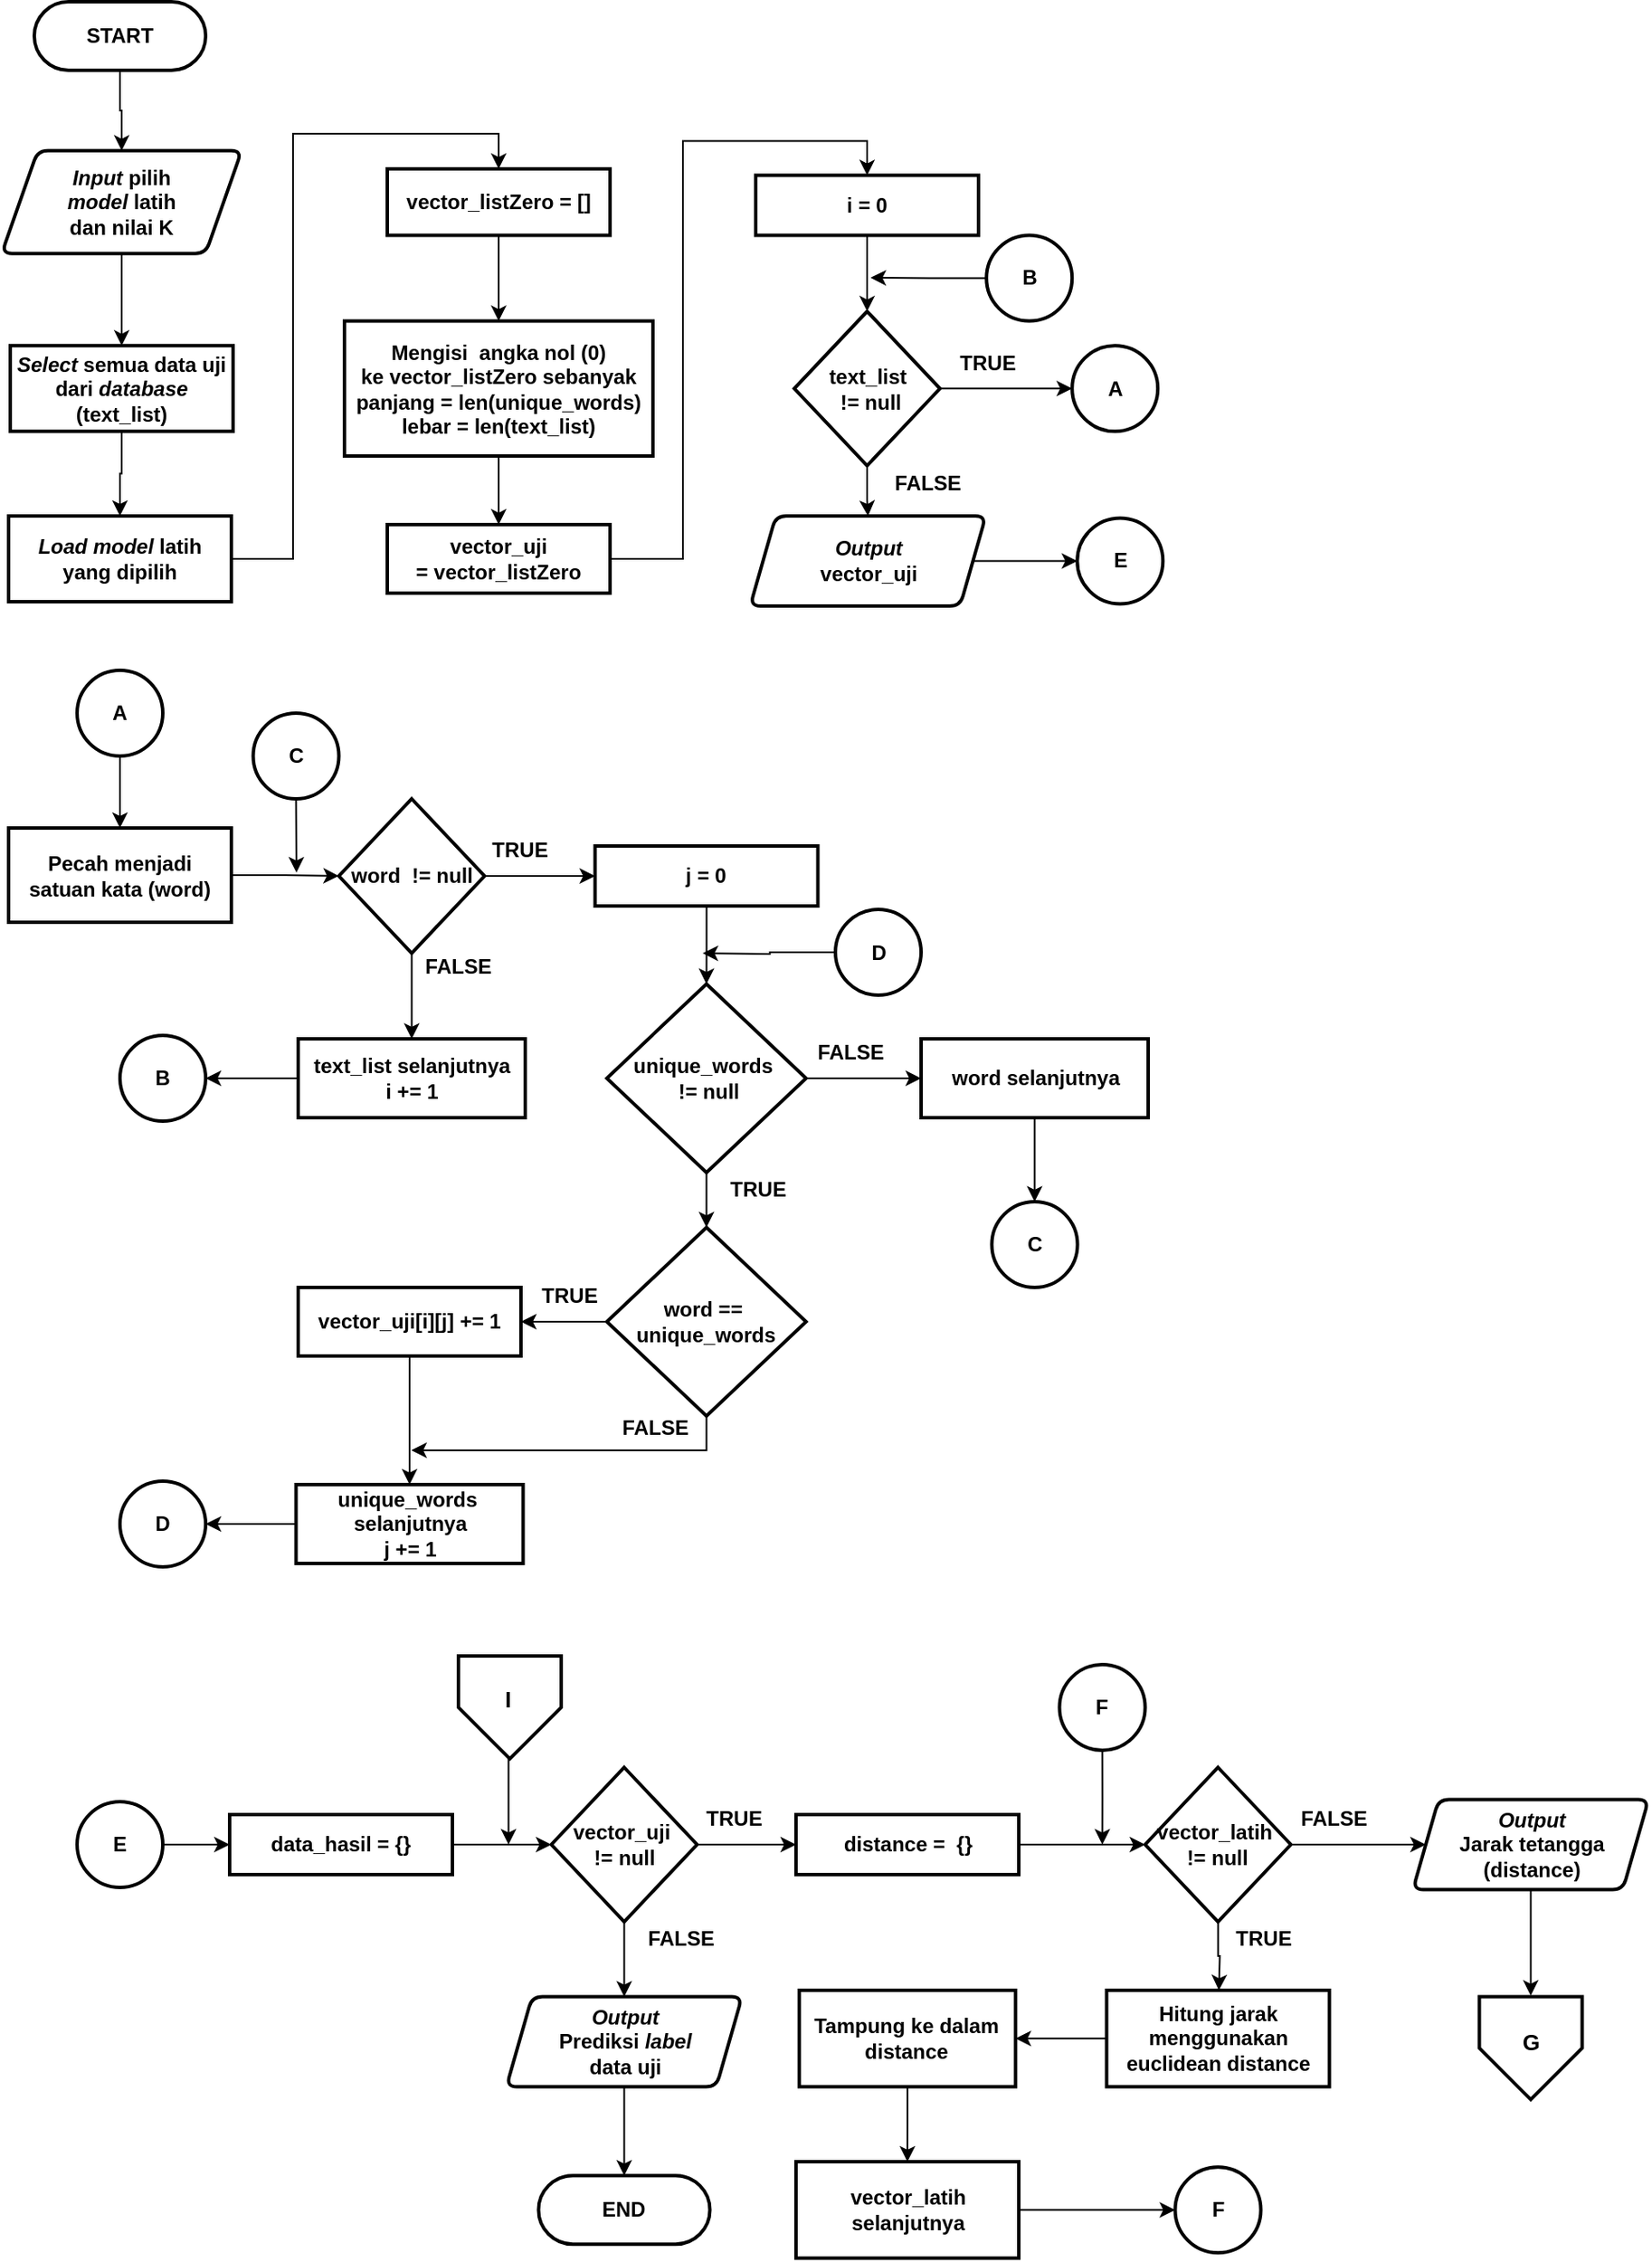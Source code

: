 <mxfile version="14.2.9" type="device"><diagram id="69oSUe1p_X5P3evOlQN-" name="Page-1"><mxGraphModel dx="1019" dy="492" grid="1" gridSize="10" guides="1" tooltips="1" connect="1" arrows="1" fold="1" page="1" pageScale="1" pageWidth="827" pageHeight="1169" math="0" shadow="0"><root><mxCell id="0"/><mxCell id="1" parent="0"/><mxCell id="khf5v-8uD17y8hGM0tup-5" value="" style="verticalLabelPosition=bottom;verticalAlign=top;html=1;shape=offPageConnector;rounded=0;size=0.5;strokeWidth=2;" parent="1" vertex="1"><mxGeometry x="912.25" y="1193.75" width="60" height="60" as="geometry"/></mxCell><mxCell id="WYIh3cjWUv-BT1vWxKij-4" style="edgeStyle=orthogonalEdgeStyle;rounded=0;orthogonalLoop=1;jettySize=auto;html=1;entryX=0.5;entryY=0;entryDx=0;entryDy=0;" parent="1" source="WYIh3cjWUv-BT1vWxKij-2" target="WYIh3cjWUv-BT1vWxKij-3" edge="1"><mxGeometry relative="1" as="geometry"/></mxCell><mxCell id="WYIh3cjWUv-BT1vWxKij-2" value="&lt;b&gt;START&lt;/b&gt;" style="rounded=1;whiteSpace=wrap;html=1;absoluteArcSize=1;arcSize=55;strokeWidth=2;" parent="1" vertex="1"><mxGeometry x="69" y="30" width="100" height="40" as="geometry"/></mxCell><mxCell id="WYIh3cjWUv-BT1vWxKij-6" style="edgeStyle=orthogonalEdgeStyle;rounded=0;orthogonalLoop=1;jettySize=auto;html=1;entryX=0.5;entryY=0;entryDx=0;entryDy=0;" parent="1" source="WYIh3cjWUv-BT1vWxKij-3" target="WYIh3cjWUv-BT1vWxKij-5" edge="1"><mxGeometry relative="1" as="geometry"/></mxCell><mxCell id="WYIh3cjWUv-BT1vWxKij-3" value="&lt;b&gt;&lt;i&gt;Input &lt;/i&gt;pilih &lt;br&gt;&lt;i&gt;model&lt;/i&gt;&amp;nbsp;latih &lt;br&gt;dan nilai K&lt;/b&gt;" style="shape=parallelogram;html=1;strokeWidth=2;perimeter=parallelogramPerimeter;whiteSpace=wrap;rounded=1;arcSize=12;size=0.15;" parent="1" vertex="1"><mxGeometry x="50" y="116.88" width="140" height="60" as="geometry"/></mxCell><mxCell id="WYIh3cjWUv-BT1vWxKij-8" style="edgeStyle=orthogonalEdgeStyle;rounded=0;orthogonalLoop=1;jettySize=auto;html=1;entryX=0.5;entryY=0;entryDx=0;entryDy=0;" parent="1" source="WYIh3cjWUv-BT1vWxKij-5" target="WYIh3cjWUv-BT1vWxKij-7" edge="1"><mxGeometry relative="1" as="geometry"/></mxCell><mxCell id="WYIh3cjWUv-BT1vWxKij-5" value="&lt;i&gt;Select &lt;/i&gt;semua data uji dari &lt;i&gt;database&lt;/i&gt;&lt;br&gt;(text_list)" style="rounded=1;whiteSpace=wrap;html=1;absoluteArcSize=1;arcSize=0;strokeWidth=2;fontStyle=1" parent="1" vertex="1"><mxGeometry x="55" y="230.63" width="130" height="50" as="geometry"/></mxCell><mxCell id="WYIh3cjWUv-BT1vWxKij-120" style="edgeStyle=orthogonalEdgeStyle;rounded=0;orthogonalLoop=1;jettySize=auto;html=1;entryX=0.5;entryY=0;entryDx=0;entryDy=0;" parent="1" source="WYIh3cjWUv-BT1vWxKij-7" target="WYIh3cjWUv-BT1vWxKij-115" edge="1"><mxGeometry relative="1" as="geometry"><Array as="points"><mxPoint x="220" y="355"/><mxPoint x="220" y="107"/><mxPoint x="340" y="107"/></Array></mxGeometry></mxCell><mxCell id="WYIh3cjWUv-BT1vWxKij-7" value="&lt;i&gt;Load&lt;/i&gt;&amp;nbsp;&lt;i&gt;model&lt;/i&gt;&amp;nbsp;latih&lt;br&gt;yang dipilih" style="rounded=1;whiteSpace=wrap;html=1;absoluteArcSize=1;arcSize=0;strokeWidth=2;fontStyle=1" parent="1" vertex="1"><mxGeometry x="54" y="330" width="130" height="50" as="geometry"/></mxCell><mxCell id="WYIh3cjWUv-BT1vWxKij-40" style="edgeStyle=orthogonalEdgeStyle;rounded=0;orthogonalLoop=1;jettySize=auto;html=1;entryX=0;entryY=0.5;entryDx=0;entryDy=0;entryPerimeter=0;" parent="1" source="WYIh3cjWUv-BT1vWxKij-41" target="WYIh3cjWUv-BT1vWxKij-67" edge="1"><mxGeometry relative="1" as="geometry"/></mxCell><mxCell id="WYIh3cjWUv-BT1vWxKij-41" value="&lt;b&gt;Pecah menjadi &lt;br&gt;satuan kata (word)&lt;/b&gt;" style="rounded=1;whiteSpace=wrap;html=1;absoluteArcSize=1;arcSize=0;strokeWidth=2;" parent="1" vertex="1"><mxGeometry x="54" y="512" width="130" height="55" as="geometry"/></mxCell><mxCell id="WYIh3cjWUv-BT1vWxKij-128" style="edgeStyle=orthogonalEdgeStyle;rounded=0;orthogonalLoop=1;jettySize=auto;html=1;entryX=0.5;entryY=0;entryDx=0;entryDy=0;" parent="1" source="WYIh3cjWUv-BT1vWxKij-43" target="WYIh3cjWUv-BT1vWxKij-77" edge="1"><mxGeometry relative="1" as="geometry"/></mxCell><mxCell id="WYIh3cjWUv-BT1vWxKij-43" value="&lt;span style=&quot;font-weight: 700&quot;&gt;vector_uji&lt;br&gt;&lt;/span&gt;&lt;span style=&quot;font-size: 12px&quot;&gt;&lt;b&gt;=&amp;nbsp;&lt;/b&gt;&lt;/span&gt;&lt;b&gt;vector_listZero&lt;/b&gt;" style="rounded=1;whiteSpace=wrap;html=1;absoluteArcSize=1;arcSize=0;strokeWidth=2;" parent="1" vertex="1"><mxGeometry x="275" y="335.01" width="130" height="39.99" as="geometry"/></mxCell><mxCell id="WYIh3cjWUv-BT1vWxKij-44" style="edgeStyle=orthogonalEdgeStyle;rounded=0;orthogonalLoop=1;jettySize=auto;html=1;entryX=0.5;entryY=0;entryDx=0;entryDy=0;" parent="1" source="WYIh3cjWUv-BT1vWxKij-46" target="WYIh3cjWUv-BT1vWxKij-84" edge="1"><mxGeometry relative="1" as="geometry"/></mxCell><mxCell id="WYIh3cjWUv-BT1vWxKij-45" style="edgeStyle=orthogonalEdgeStyle;rounded=0;orthogonalLoop=1;jettySize=auto;html=1;entryX=0;entryY=0.5;entryDx=0;entryDy=0;entryPerimeter=0;" parent="1" source="WYIh3cjWUv-BT1vWxKij-46" target="WYIh3cjWUv-BT1vWxKij-96" edge="1"><mxGeometry relative="1" as="geometry"/></mxCell><mxCell id="WYIh3cjWUv-BT1vWxKij-46" value="text_list &lt;br&gt;&lt;b&gt;&amp;nbsp;!= null&lt;/b&gt;" style="strokeWidth=2;html=1;shape=mxgraph.flowchart.decision;whiteSpace=wrap;fontStyle=1" parent="1" vertex="1"><mxGeometry x="512.5" y="210.63" width="85" height="90" as="geometry"/></mxCell><mxCell id="WYIh3cjWUv-BT1vWxKij-65" style="edgeStyle=orthogonalEdgeStyle;rounded=0;orthogonalLoop=1;jettySize=auto;html=1;entryX=0.5;entryY=0;entryDx=0;entryDy=0;" parent="1" source="WYIh3cjWUv-BT1vWxKij-67" target="WYIh3cjWUv-BT1vWxKij-91" edge="1"><mxGeometry relative="1" as="geometry"/></mxCell><mxCell id="WYIh3cjWUv-BT1vWxKij-66" style="edgeStyle=orthogonalEdgeStyle;rounded=0;orthogonalLoop=1;jettySize=auto;html=1;entryX=0;entryY=0.5;entryDx=0;entryDy=0;" parent="1" source="WYIh3cjWUv-BT1vWxKij-67" target="WYIh3cjWUv-BT1vWxKij-79" edge="1"><mxGeometry relative="1" as="geometry"/></mxCell><mxCell id="WYIh3cjWUv-BT1vWxKij-67" value="word&amp;nbsp;&lt;b&gt;&amp;nbsp;!= null&lt;/b&gt;" style="strokeWidth=2;html=1;shape=mxgraph.flowchart.decision;whiteSpace=wrap;fontStyle=1" parent="1" vertex="1"><mxGeometry x="246.75" y="495" width="85" height="90" as="geometry"/></mxCell><mxCell id="WYIh3cjWUv-BT1vWxKij-68" style="edgeStyle=orthogonalEdgeStyle;rounded=0;orthogonalLoop=1;jettySize=auto;html=1;entryX=0.5;entryY=0;entryDx=0;entryDy=0;entryPerimeter=0;" parent="1" source="WYIh3cjWUv-BT1vWxKij-70" target="WYIh3cjWUv-BT1vWxKij-73" edge="1"><mxGeometry relative="1" as="geometry"/></mxCell><mxCell id="WYIh3cjWUv-BT1vWxKij-69" style="edgeStyle=orthogonalEdgeStyle;rounded=0;orthogonalLoop=1;jettySize=auto;html=1;entryX=0;entryY=0.5;entryDx=0;entryDy=0;" parent="1" source="WYIh3cjWUv-BT1vWxKij-70" target="WYIh3cjWUv-BT1vWxKij-102" edge="1"><mxGeometry relative="1" as="geometry"/></mxCell><mxCell id="WYIh3cjWUv-BT1vWxKij-70" value="&lt;b&gt;unique_words&amp;nbsp;&lt;br&gt;&lt;/b&gt;&lt;b&gt;&amp;nbsp;!= null&lt;/b&gt;" style="strokeWidth=2;html=1;shape=mxgraph.flowchart.decision;whiteSpace=wrap;fontStyle=1" parent="1" vertex="1"><mxGeometry x="403.12" y="602.99" width="116.25" height="110.01" as="geometry"/></mxCell><mxCell id="WYIh3cjWUv-BT1vWxKij-71" style="edgeStyle=orthogonalEdgeStyle;rounded=0;orthogonalLoop=1;jettySize=auto;html=1;entryX=1;entryY=0.5;entryDx=0;entryDy=0;" parent="1" source="WYIh3cjWUv-BT1vWxKij-73" target="WYIh3cjWUv-BT1vWxKij-75" edge="1"><mxGeometry relative="1" as="geometry"><mxPoint x="356.5" y="800" as="targetPoint"/></mxGeometry></mxCell><mxCell id="WYIh3cjWUv-BT1vWxKij-72" style="edgeStyle=orthogonalEdgeStyle;rounded=0;orthogonalLoop=1;jettySize=auto;html=1;" parent="1" source="WYIh3cjWUv-BT1vWxKij-73" edge="1"><mxGeometry relative="1" as="geometry"><mxPoint x="289" y="875" as="targetPoint"/><Array as="points"><mxPoint x="461" y="875"/><mxPoint x="289" y="875"/></Array></mxGeometry></mxCell><mxCell id="WYIh3cjWUv-BT1vWxKij-73" value="word ==&amp;nbsp;&lt;br&gt;&lt;b&gt;unique_words&lt;/b&gt;" style="strokeWidth=2;html=1;shape=mxgraph.flowchart.decision;whiteSpace=wrap;fontStyle=1" parent="1" vertex="1"><mxGeometry x="403.13" y="745" width="116.25" height="110" as="geometry"/></mxCell><mxCell id="WYIh3cjWUv-BT1vWxKij-74" style="edgeStyle=orthogonalEdgeStyle;rounded=0;orthogonalLoop=1;jettySize=auto;html=1;entryX=0.5;entryY=0;entryDx=0;entryDy=0;" parent="1" source="WYIh3cjWUv-BT1vWxKij-75" target="WYIh3cjWUv-BT1vWxKij-108" edge="1"><mxGeometry relative="1" as="geometry"/></mxCell><mxCell id="WYIh3cjWUv-BT1vWxKij-75" value="&lt;span style=&quot;font-weight: 700&quot;&gt;vector_uji&lt;/span&gt;&lt;span style=&quot;font-size: 12px&quot;&gt;&lt;b&gt;[i][j] += 1&lt;/b&gt;&lt;/span&gt;" style="rounded=1;whiteSpace=wrap;html=1;absoluteArcSize=1;arcSize=0;strokeWidth=2;" parent="1" vertex="1"><mxGeometry x="223" y="780" width="130" height="39.99" as="geometry"/></mxCell><mxCell id="WYIh3cjWUv-BT1vWxKij-126" style="edgeStyle=orthogonalEdgeStyle;rounded=0;orthogonalLoop=1;jettySize=auto;html=1;entryX=0.5;entryY=0;entryDx=0;entryDy=0;entryPerimeter=0;" parent="1" source="WYIh3cjWUv-BT1vWxKij-77" target="WYIh3cjWUv-BT1vWxKij-46" edge="1"><mxGeometry relative="1" as="geometry"/></mxCell><mxCell id="WYIh3cjWUv-BT1vWxKij-77" value="&lt;span&gt;i = 0&lt;/span&gt;" style="rounded=1;whiteSpace=wrap;html=1;absoluteArcSize=1;arcSize=0;strokeWidth=2;fontStyle=1" parent="1" vertex="1"><mxGeometry x="490" y="131.26" width="130" height="35" as="geometry"/></mxCell><mxCell id="WYIh3cjWUv-BT1vWxKij-78" style="edgeStyle=orthogonalEdgeStyle;rounded=0;orthogonalLoop=1;jettySize=auto;html=1;entryX=0.5;entryY=0;entryDx=0;entryDy=0;entryPerimeter=0;" parent="1" source="WYIh3cjWUv-BT1vWxKij-79" target="WYIh3cjWUv-BT1vWxKij-70" edge="1"><mxGeometry relative="1" as="geometry"/></mxCell><mxCell id="WYIh3cjWUv-BT1vWxKij-79" value="&lt;b&gt;j = 0&lt;/b&gt;" style="rounded=1;whiteSpace=wrap;html=1;absoluteArcSize=1;arcSize=0;strokeWidth=2;" parent="1" vertex="1"><mxGeometry x="396.25" y="522.5" width="130" height="35" as="geometry"/></mxCell><mxCell id="WYIh3cjWUv-BT1vWxKij-80" value="TRUE" style="text;html=1;align=center;verticalAlign=middle;resizable=0;points=[];autosize=1;fontStyle=1" parent="1" vertex="1"><mxGeometry x="600" y="230.63" width="50" height="20" as="geometry"/></mxCell><mxCell id="WYIh3cjWUv-BT1vWxKij-81" value="TRUE" style="text;html=1;align=center;verticalAlign=middle;resizable=0;points=[];autosize=1;fontStyle=1" parent="1" vertex="1"><mxGeometry x="466" y="713" width="50" height="20" as="geometry"/></mxCell><mxCell id="WYIh3cjWUv-BT1vWxKij-82" value="TRUE" style="text;html=1;align=center;verticalAlign=middle;resizable=0;points=[];autosize=1;fontStyle=1" parent="1" vertex="1"><mxGeometry x="356.25" y="775" width="50" height="20" as="geometry"/></mxCell><mxCell id="WYIh3cjWUv-BT1vWxKij-127" style="edgeStyle=orthogonalEdgeStyle;rounded=0;orthogonalLoop=1;jettySize=auto;html=1;entryX=0;entryY=0.5;entryDx=0;entryDy=0;entryPerimeter=0;" parent="1" source="WYIh3cjWUv-BT1vWxKij-84" target="WYIh3cjWUv-BT1vWxKij-132" edge="1"><mxGeometry relative="1" as="geometry"><mxPoint x="678.63" y="356.25" as="targetPoint"/></mxGeometry></mxCell><mxCell id="WYIh3cjWUv-BT1vWxKij-84" value="&lt;i&gt;Output&lt;/i&gt;&lt;br&gt;vector_uji" style="shape=parallelogram;html=1;strokeWidth=2;perimeter=parallelogramPerimeter;whiteSpace=wrap;rounded=1;arcSize=12;size=0.109;fontStyle=1" parent="1" vertex="1"><mxGeometry x="486.75" y="330" width="137.5" height="52.5" as="geometry"/></mxCell><mxCell id="WYIh3cjWUv-BT1vWxKij-90" style="edgeStyle=orthogonalEdgeStyle;rounded=0;orthogonalLoop=1;jettySize=auto;html=1;entryX=1;entryY=0.5;entryDx=0;entryDy=0;entryPerimeter=0;" parent="1" source="WYIh3cjWUv-BT1vWxKij-91" target="WYIh3cjWUv-BT1vWxKij-92" edge="1"><mxGeometry relative="1" as="geometry"/></mxCell><mxCell id="WYIh3cjWUv-BT1vWxKij-91" value="&lt;b&gt;text_list&amp;nbsp;&lt;/b&gt;&lt;b&gt;selanjutnya&lt;br&gt;i += 1&lt;br&gt;&lt;/b&gt;" style="rounded=1;whiteSpace=wrap;html=1;absoluteArcSize=1;arcSize=0;strokeWidth=2;" parent="1" vertex="1"><mxGeometry x="223" y="635" width="132.5" height="46" as="geometry"/></mxCell><mxCell id="WYIh3cjWUv-BT1vWxKij-92" value="B" style="strokeWidth=2;html=1;shape=mxgraph.flowchart.start_2;whiteSpace=wrap;fontStyle=1" parent="1" vertex="1"><mxGeometry x="119" y="633" width="50" height="50" as="geometry"/></mxCell><mxCell id="WYIh3cjWUv-BT1vWxKij-130" style="edgeStyle=orthogonalEdgeStyle;rounded=0;orthogonalLoop=1;jettySize=auto;html=1;" parent="1" source="WYIh3cjWUv-BT1vWxKij-94" edge="1"><mxGeometry relative="1" as="geometry"><mxPoint x="557" y="191" as="targetPoint"/></mxGeometry></mxCell><mxCell id="WYIh3cjWUv-BT1vWxKij-94" value="B" style="strokeWidth=2;html=1;shape=mxgraph.flowchart.start_2;whiteSpace=wrap;fontStyle=1" parent="1" vertex="1"><mxGeometry x="624.62" y="166.26" width="50" height="50" as="geometry"/></mxCell><mxCell id="WYIh3cjWUv-BT1vWxKij-95" value="FALSE" style="text;html=1;align=center;verticalAlign=middle;resizable=0;points=[];autosize=1;fontStyle=1" parent="1" vertex="1"><mxGeometry x="564.5" y="300.63" width="50" height="20" as="geometry"/></mxCell><mxCell id="WYIh3cjWUv-BT1vWxKij-96" value="A" style="strokeWidth=2;html=1;shape=mxgraph.flowchart.start_2;whiteSpace=wrap;fontStyle=1" parent="1" vertex="1"><mxGeometry x="674.62" y="230.63" width="50" height="50" as="geometry"/></mxCell><mxCell id="WYIh3cjWUv-BT1vWxKij-135" style="edgeStyle=orthogonalEdgeStyle;rounded=0;orthogonalLoop=1;jettySize=auto;html=1;entryX=0.5;entryY=0;entryDx=0;entryDy=0;" parent="1" source="WYIh3cjWUv-BT1vWxKij-98" target="WYIh3cjWUv-BT1vWxKij-41" edge="1"><mxGeometry relative="1" as="geometry"/></mxCell><mxCell id="WYIh3cjWUv-BT1vWxKij-98" value="A" style="strokeWidth=2;html=1;shape=mxgraph.flowchart.start_2;whiteSpace=wrap;fontStyle=1" parent="1" vertex="1"><mxGeometry x="94" y="420" width="50" height="50" as="geometry"/></mxCell><mxCell id="WYIh3cjWUv-BT1vWxKij-99" value="TRUE" style="text;html=1;align=center;verticalAlign=middle;resizable=0;points=[];autosize=1;fontStyle=1" parent="1" vertex="1"><mxGeometry x="326.5" y="515" width="50" height="20" as="geometry"/></mxCell><mxCell id="WYIh3cjWUv-BT1vWxKij-100" value="FALSE" style="text;html=1;align=center;verticalAlign=middle;resizable=0;points=[];autosize=1;fontStyle=1" parent="1" vertex="1"><mxGeometry x="290.5" y="582.99" width="50" height="20" as="geometry"/></mxCell><mxCell id="WYIh3cjWUv-BT1vWxKij-101" style="edgeStyle=orthogonalEdgeStyle;rounded=0;orthogonalLoop=1;jettySize=auto;html=1;entryX=0.5;entryY=0;entryDx=0;entryDy=0;entryPerimeter=0;" parent="1" source="WYIh3cjWUv-BT1vWxKij-102" target="WYIh3cjWUv-BT1vWxKij-104" edge="1"><mxGeometry relative="1" as="geometry"/></mxCell><mxCell id="WYIh3cjWUv-BT1vWxKij-102" value="&lt;b&gt;word&amp;nbsp;&lt;/b&gt;&lt;b&gt;selanjutnya&lt;br&gt;&lt;/b&gt;" style="rounded=1;whiteSpace=wrap;html=1;absoluteArcSize=1;arcSize=0;strokeWidth=2;" parent="1" vertex="1"><mxGeometry x="586.5" y="635" width="132.5" height="46" as="geometry"/></mxCell><mxCell id="WYIh3cjWUv-BT1vWxKij-103" value="FALSE" style="text;html=1;align=center;verticalAlign=middle;resizable=0;points=[];autosize=1;fontStyle=1" parent="1" vertex="1"><mxGeometry x="520.38" y="633" width="50" height="20" as="geometry"/></mxCell><mxCell id="WYIh3cjWUv-BT1vWxKij-104" value="C" style="strokeWidth=2;html=1;shape=mxgraph.flowchart.start_2;whiteSpace=wrap;fontStyle=1" parent="1" vertex="1"><mxGeometry x="627.75" y="730" width="50" height="50" as="geometry"/></mxCell><mxCell id="WYIh3cjWUv-BT1vWxKij-105" style="edgeStyle=orthogonalEdgeStyle;rounded=0;orthogonalLoop=1;jettySize=auto;html=1;exitX=0.5;exitY=1;exitDx=0;exitDy=0;exitPerimeter=0;" parent="1" edge="1"><mxGeometry relative="1" as="geometry"><mxPoint x="222" y="538" as="targetPoint"/><mxPoint x="221.75" y="495" as="sourcePoint"/><Array as="points"><mxPoint x="222" y="505"/><mxPoint x="222" y="505"/></Array></mxGeometry></mxCell><mxCell id="WYIh3cjWUv-BT1vWxKij-106" value="C" style="strokeWidth=2;html=1;shape=mxgraph.flowchart.start_2;whiteSpace=wrap;fontStyle=1" parent="1" vertex="1"><mxGeometry x="196.75" y="445" width="50" height="50" as="geometry"/></mxCell><mxCell id="WYIh3cjWUv-BT1vWxKij-107" style="edgeStyle=orthogonalEdgeStyle;rounded=0;orthogonalLoop=1;jettySize=auto;html=1;entryX=1;entryY=0.5;entryDx=0;entryDy=0;entryPerimeter=0;" parent="1" source="WYIh3cjWUv-BT1vWxKij-108" target="WYIh3cjWUv-BT1vWxKij-109" edge="1"><mxGeometry relative="1" as="geometry"/></mxCell><mxCell id="WYIh3cjWUv-BT1vWxKij-108" value="&lt;b&gt;unique_words&amp;nbsp;&lt;br&gt;&lt;/b&gt;&lt;b&gt;selanjutnya&lt;br&gt;j += 1&lt;br&gt;&lt;/b&gt;" style="rounded=1;whiteSpace=wrap;html=1;absoluteArcSize=1;arcSize=0;strokeWidth=2;" parent="1" vertex="1"><mxGeometry x="221.75" y="895" width="132.5" height="46" as="geometry"/></mxCell><mxCell id="WYIh3cjWUv-BT1vWxKij-109" value="D" style="strokeWidth=2;html=1;shape=mxgraph.flowchart.start_2;whiteSpace=wrap;fontStyle=1" parent="1" vertex="1"><mxGeometry x="119" y="893" width="50" height="50" as="geometry"/></mxCell><mxCell id="WYIh3cjWUv-BT1vWxKij-110" style="edgeStyle=orthogonalEdgeStyle;rounded=0;orthogonalLoop=1;jettySize=auto;html=1;" parent="1" source="WYIh3cjWUv-BT1vWxKij-111" edge="1"><mxGeometry relative="1" as="geometry"><mxPoint x="459.0" y="585" as="targetPoint"/></mxGeometry></mxCell><mxCell id="WYIh3cjWUv-BT1vWxKij-111" value="D" style="strokeWidth=2;html=1;shape=mxgraph.flowchart.start_2;whiteSpace=wrap;fontStyle=1" parent="1" vertex="1"><mxGeometry x="536.5" y="559.5" width="50" height="50" as="geometry"/></mxCell><mxCell id="WYIh3cjWUv-BT1vWxKij-112" value="FALSE" style="text;html=1;align=center;verticalAlign=middle;resizable=0;points=[];autosize=1;fontStyle=1" parent="1" vertex="1"><mxGeometry x="406.25" y="852" width="50" height="20" as="geometry"/></mxCell><mxCell id="WYIh3cjWUv-BT1vWxKij-118" style="edgeStyle=orthogonalEdgeStyle;rounded=0;orthogonalLoop=1;jettySize=auto;html=1;entryX=0.5;entryY=0;entryDx=0;entryDy=0;" parent="1" source="WYIh3cjWUv-BT1vWxKij-113" target="WYIh3cjWUv-BT1vWxKij-43" edge="1"><mxGeometry relative="1" as="geometry"/></mxCell><mxCell id="WYIh3cjWUv-BT1vWxKij-113" value="&lt;span&gt;Mengisi&amp;nbsp; angka nol (0) ke&amp;nbsp;&lt;/span&gt;vector_listZero&lt;span&gt;&amp;nbsp;sebanyak&lt;br&gt;panjang = len(&lt;/span&gt;&lt;span&gt;unique_words)&lt;br&gt;&lt;/span&gt;lebar = len(text_list)" style="rounded=1;whiteSpace=wrap;html=1;absoluteArcSize=1;arcSize=0;strokeWidth=2;fontStyle=1" parent="1" vertex="1"><mxGeometry x="250" y="216.26" width="180" height="78.75" as="geometry"/></mxCell><mxCell id="WYIh3cjWUv-BT1vWxKij-114" style="edgeStyle=orthogonalEdgeStyle;rounded=0;orthogonalLoop=1;jettySize=auto;html=1;entryX=0.5;entryY=0;entryDx=0;entryDy=0;" parent="1" source="WYIh3cjWUv-BT1vWxKij-115" target="WYIh3cjWUv-BT1vWxKij-113" edge="1"><mxGeometry relative="1" as="geometry"/></mxCell><mxCell id="WYIh3cjWUv-BT1vWxKij-115" value="&lt;span style=&quot;font-weight: 700&quot;&gt;vector_listZero = []&lt;/span&gt;" style="rounded=1;whiteSpace=wrap;html=1;absoluteArcSize=1;arcSize=0;strokeWidth=2;" parent="1" vertex="1"><mxGeometry x="275" y="127.51" width="130" height="38.75" as="geometry"/></mxCell><mxCell id="WYIh3cjWUv-BT1vWxKij-132" value="E" style="strokeWidth=2;html=1;shape=mxgraph.flowchart.start_2;whiteSpace=wrap;fontStyle=1" parent="1" vertex="1"><mxGeometry x="677.62" y="331.25" width="50" height="50" as="geometry"/></mxCell><mxCell id="XGfh5eem-Rkpd1pJTMGg-135" style="edgeStyle=orthogonalEdgeStyle;rounded=0;orthogonalLoop=1;jettySize=auto;html=1;entryX=0;entryY=0.5;entryDx=0;entryDy=0;" parent="1" source="gtO0PCOUmkEMkwDE7iq8-1" target="XGfh5eem-Rkpd1pJTMGg-134" edge="1"><mxGeometry relative="1" as="geometry"/></mxCell><mxCell id="gtO0PCOUmkEMkwDE7iq8-1" value="E" style="strokeWidth=2;html=1;shape=mxgraph.flowchart.start_2;whiteSpace=wrap;fontStyle=1" parent="1" vertex="1"><mxGeometry x="94" y="1080" width="50" height="50" as="geometry"/></mxCell><mxCell id="XGfh5eem-Rkpd1pJTMGg-30" style="edgeStyle=orthogonalEdgeStyle;rounded=0;orthogonalLoop=1;jettySize=auto;html=1;entryX=0;entryY=0.5;entryDx=0;entryDy=0;" parent="1" source="XGfh5eem-Rkpd1pJTMGg-3" target="XGfh5eem-Rkpd1pJTMGg-16" edge="1"><mxGeometry relative="1" as="geometry"/></mxCell><mxCell id="XGfh5eem-Rkpd1pJTMGg-3" value="&lt;span&gt;vector_uji&amp;nbsp;&lt;br&gt;&lt;/span&gt;&lt;b&gt;!= null&lt;/b&gt;" style="strokeWidth=2;html=1;shape=mxgraph.flowchart.decision;whiteSpace=wrap;fontStyle=1" parent="1" vertex="1"><mxGeometry x="370.75" y="1060" width="85" height="90" as="geometry"/></mxCell><mxCell id="XGfh5eem-Rkpd1pJTMGg-33" style="edgeStyle=orthogonalEdgeStyle;rounded=0;orthogonalLoop=1;jettySize=auto;html=1;" parent="1" source="XGfh5eem-Rkpd1pJTMGg-13" edge="1"><mxGeometry relative="1" as="geometry"><mxPoint x="760.25" y="1190" as="targetPoint"/></mxGeometry></mxCell><mxCell id="XGfh5eem-Rkpd1pJTMGg-76" style="edgeStyle=orthogonalEdgeStyle;rounded=0;orthogonalLoop=1;jettySize=auto;html=1;entryX=0;entryY=0.5;entryDx=0;entryDy=0;" parent="1" source="XGfh5eem-Rkpd1pJTMGg-13" target="XGfh5eem-Rkpd1pJTMGg-58" edge="1"><mxGeometry relative="1" as="geometry"/></mxCell><mxCell id="XGfh5eem-Rkpd1pJTMGg-13" value="&lt;span&gt;vector_latih&amp;nbsp;&lt;br&gt;&lt;/span&gt;&lt;b&gt;!= null&lt;/b&gt;" style="strokeWidth=2;html=1;shape=mxgraph.flowchart.decision;whiteSpace=wrap;fontStyle=1" parent="1" vertex="1"><mxGeometry x="717.25" y="1060" width="85" height="90" as="geometry"/></mxCell><mxCell id="XGfh5eem-Rkpd1pJTMGg-23" style="edgeStyle=orthogonalEdgeStyle;rounded=0;orthogonalLoop=1;jettySize=auto;html=1;entryX=1;entryY=0.5;entryDx=0;entryDy=0;" parent="1" source="XGfh5eem-Rkpd1pJTMGg-15" target="XGfh5eem-Rkpd1pJTMGg-22" edge="1"><mxGeometry relative="1" as="geometry"/></mxCell><mxCell id="XGfh5eem-Rkpd1pJTMGg-15" value="&lt;span&gt;Hitung jarak menggunakan euclidean distance&lt;/span&gt;" style="rounded=1;whiteSpace=wrap;html=1;absoluteArcSize=1;arcSize=0;strokeWidth=2;fontStyle=1" parent="1" vertex="1"><mxGeometry x="694.75" y="1190.0" width="130" height="56.25" as="geometry"/></mxCell><mxCell id="XGfh5eem-Rkpd1pJTMGg-31" style="edgeStyle=orthogonalEdgeStyle;rounded=0;orthogonalLoop=1;jettySize=auto;html=1;entryX=0;entryY=0.5;entryDx=0;entryDy=0;entryPerimeter=0;" parent="1" source="XGfh5eem-Rkpd1pJTMGg-16" target="XGfh5eem-Rkpd1pJTMGg-13" edge="1"><mxGeometry relative="1" as="geometry"/></mxCell><mxCell id="XGfh5eem-Rkpd1pJTMGg-16" value="&lt;span&gt;distance =&amp;nbsp; {}&lt;/span&gt;" style="rounded=1;whiteSpace=wrap;html=1;absoluteArcSize=1;arcSize=0;strokeWidth=2;fontStyle=1" parent="1" vertex="1"><mxGeometry x="513.51" y="1087.5" width="130" height="35" as="geometry"/></mxCell><mxCell id="XGfh5eem-Rkpd1pJTMGg-39" style="edgeStyle=orthogonalEdgeStyle;rounded=0;orthogonalLoop=1;jettySize=auto;html=1;entryX=0.5;entryY=0;entryDx=0;entryDy=0;" parent="1" source="XGfh5eem-Rkpd1pJTMGg-22" target="XGfh5eem-Rkpd1pJTMGg-24" edge="1"><mxGeometry relative="1" as="geometry"/></mxCell><mxCell id="XGfh5eem-Rkpd1pJTMGg-22" value="&lt;span&gt;Tampung ke dalam distance&lt;/span&gt;" style="rounded=1;whiteSpace=wrap;html=1;absoluteArcSize=1;arcSize=0;strokeWidth=2;fontStyle=1" parent="1" vertex="1"><mxGeometry x="515.38" y="1190" width="126.25" height="56.25" as="geometry"/></mxCell><mxCell id="XGfh5eem-Rkpd1pJTMGg-38" style="edgeStyle=orthogonalEdgeStyle;rounded=0;orthogonalLoop=1;jettySize=auto;html=1;entryX=0;entryY=0.5;entryDx=0;entryDy=0;entryPerimeter=0;" parent="1" source="XGfh5eem-Rkpd1pJTMGg-24" target="XGfh5eem-Rkpd1pJTMGg-26" edge="1"><mxGeometry relative="1" as="geometry"/></mxCell><mxCell id="XGfh5eem-Rkpd1pJTMGg-24" value="vector_latih selanjutnya" style="rounded=1;whiteSpace=wrap;html=1;absoluteArcSize=1;arcSize=0;strokeWidth=2;fontStyle=1" parent="1" vertex="1"><mxGeometry x="513.51" y="1290" width="130" height="56.25" as="geometry"/></mxCell><mxCell id="XGfh5eem-Rkpd1pJTMGg-26" value="F" style="strokeWidth=2;html=1;shape=mxgraph.flowchart.start_2;whiteSpace=wrap;fontStyle=1" parent="1" vertex="1"><mxGeometry x="734.75" y="1293.12" width="50" height="50" as="geometry"/></mxCell><mxCell id="XGfh5eem-Rkpd1pJTMGg-32" style="edgeStyle=orthogonalEdgeStyle;rounded=0;orthogonalLoop=1;jettySize=auto;html=1;exitX=0.5;exitY=1;exitDx=0;exitDy=0;exitPerimeter=0;" parent="1" source="XGfh5eem-Rkpd1pJTMGg-28" edge="1"><mxGeometry relative="1" as="geometry"><mxPoint x="692.25" y="1105" as="targetPoint"/><mxPoint x="692.25" y="1055" as="sourcePoint"/></mxGeometry></mxCell><mxCell id="XGfh5eem-Rkpd1pJTMGg-28" value="F" style="strokeWidth=2;html=1;shape=mxgraph.flowchart.start_2;whiteSpace=wrap;fontStyle=1" parent="1" vertex="1"><mxGeometry x="667.25" y="1000" width="50" height="50" as="geometry"/></mxCell><mxCell id="XGfh5eem-Rkpd1pJTMGg-36" value="FALSE" style="text;html=1;align=center;verticalAlign=middle;resizable=0;points=[];autosize=1;fontStyle=1" parent="1" vertex="1"><mxGeometry x="802.25" y="1080" width="50" height="20" as="geometry"/></mxCell><mxCell id="XGfh5eem-Rkpd1pJTMGg-40" value="TRUE" style="text;html=1;align=center;verticalAlign=middle;resizable=0;points=[];autosize=1;fontStyle=1" parent="1" vertex="1"><mxGeometry x="761.25" y="1150" width="50" height="20" as="geometry"/></mxCell><mxCell id="XGfh5eem-Rkpd1pJTMGg-45" style="edgeStyle=orthogonalEdgeStyle;rounded=0;orthogonalLoop=1;jettySize=auto;html=1;" parent="1" edge="1"><mxGeometry relative="1" as="geometry"><mxPoint x="345.75" y="1105" as="targetPoint"/><mxPoint x="345.75" y="1050" as="sourcePoint"/></mxGeometry></mxCell><mxCell id="XGfh5eem-Rkpd1pJTMGg-50" value="TRUE" style="text;html=1;align=center;verticalAlign=middle;resizable=0;points=[];autosize=1;fontStyle=1" parent="1" vertex="1"><mxGeometry x="451.75" y="1080" width="50" height="20" as="geometry"/></mxCell><mxCell id="XGfh5eem-Rkpd1pJTMGg-51" value="FALSE" style="text;html=1;align=center;verticalAlign=middle;resizable=0;points=[];autosize=1;fontStyle=1" parent="1" vertex="1"><mxGeometry x="421.25" y="1150" width="50" height="20" as="geometry"/></mxCell><mxCell id="XGfh5eem-Rkpd1pJTMGg-53" style="edgeStyle=orthogonalEdgeStyle;rounded=0;orthogonalLoop=1;jettySize=auto;html=1;entryX=0.5;entryY=0;entryDx=0;entryDy=0;exitX=0.5;exitY=1;exitDx=0;exitDy=0;exitPerimeter=0;" parent="1" source="XGfh5eem-Rkpd1pJTMGg-3" target="XGfh5eem-Rkpd1pJTMGg-55" edge="1"><mxGeometry relative="1" as="geometry"><mxPoint x="413.25" y="1150.0" as="sourcePoint"/><mxPoint x="413.25" y="1196.25" as="targetPoint"/></mxGeometry></mxCell><mxCell id="XGfh5eem-Rkpd1pJTMGg-57" style="edgeStyle=orthogonalEdgeStyle;rounded=0;orthogonalLoop=1;jettySize=auto;html=1;entryX=0.5;entryY=0;entryDx=0;entryDy=0;" parent="1" source="XGfh5eem-Rkpd1pJTMGg-55" target="XGfh5eem-Rkpd1pJTMGg-56" edge="1"><mxGeometry relative="1" as="geometry"/></mxCell><mxCell id="XGfh5eem-Rkpd1pJTMGg-55" value="&lt;i&gt;Output&lt;/i&gt;&lt;br&gt;Prediksi &lt;i&gt;label &lt;br&gt;&lt;/i&gt;data uji" style="shape=parallelogram;html=1;strokeWidth=2;perimeter=parallelogramPerimeter;whiteSpace=wrap;rounded=1;arcSize=12;size=0.109;fontStyle=1" parent="1" vertex="1"><mxGeometry x="344.5" y="1193.75" width="137.5" height="52.5" as="geometry"/></mxCell><mxCell id="XGfh5eem-Rkpd1pJTMGg-56" value="&lt;b&gt;END&lt;/b&gt;" style="rounded=1;whiteSpace=wrap;html=1;absoluteArcSize=1;arcSize=55;strokeWidth=2;" parent="1" vertex="1"><mxGeometry x="363.25" y="1298.12" width="100" height="40" as="geometry"/></mxCell><mxCell id="XGfh5eem-Rkpd1pJTMGg-60" style="edgeStyle=orthogonalEdgeStyle;rounded=0;orthogonalLoop=1;jettySize=auto;html=1;entryX=0.5;entryY=0;entryDx=0;entryDy=0;entryPerimeter=0;" parent="1" source="XGfh5eem-Rkpd1pJTMGg-58" edge="1"><mxGeometry relative="1" as="geometry"><mxPoint x="942.25" y="1193.13" as="targetPoint"/></mxGeometry></mxCell><mxCell id="XGfh5eem-Rkpd1pJTMGg-58" value="&lt;i&gt;Output&lt;/i&gt;&lt;br&gt;Jarak tetangga&lt;br&gt;(distance)" style="shape=parallelogram;html=1;strokeWidth=2;perimeter=parallelogramPerimeter;whiteSpace=wrap;rounded=1;arcSize=12;size=0.109;fontStyle=1" parent="1" vertex="1"><mxGeometry x="873.5" y="1078.75" width="137.5" height="52.5" as="geometry"/></mxCell><mxCell id="XGfh5eem-Rkpd1pJTMGg-136" style="edgeStyle=orthogonalEdgeStyle;rounded=0;orthogonalLoop=1;jettySize=auto;html=1;entryX=0;entryY=0.5;entryDx=0;entryDy=0;entryPerimeter=0;" parent="1" source="XGfh5eem-Rkpd1pJTMGg-134" target="XGfh5eem-Rkpd1pJTMGg-3" edge="1"><mxGeometry relative="1" as="geometry"/></mxCell><mxCell id="XGfh5eem-Rkpd1pJTMGg-134" value="&lt;span&gt;data_hasil = {}&lt;/span&gt;" style="rounded=1;whiteSpace=wrap;html=1;absoluteArcSize=1;arcSize=0;strokeWidth=2;fontStyle=1" parent="1" vertex="1"><mxGeometry x="183" y="1087.5" width="130" height="35" as="geometry"/></mxCell><mxCell id="khf5v-8uD17y8hGM0tup-2" value="" style="verticalLabelPosition=bottom;verticalAlign=top;html=1;shape=offPageConnector;rounded=0;size=0.5;strokeWidth=2;" parent="1" vertex="1"><mxGeometry x="316.5" y="995" width="60" height="60" as="geometry"/></mxCell><mxCell id="khf5v-8uD17y8hGM0tup-3" value="&lt;span style=&quot;font-size: 13px;&quot;&gt;I&lt;/span&gt;" style="text;html=1;align=center;verticalAlign=middle;resizable=0;points=[];autosize=1;fontStyle=1;fontSize=13;" parent="1" vertex="1"><mxGeometry x="335.25" y="1010" width="20" height="20" as="geometry"/></mxCell><mxCell id="khf5v-8uD17y8hGM0tup-4" value="G" style="text;html=1;align=center;verticalAlign=middle;resizable=0;points=[];autosize=1;fontStyle=1;fontSize=13;" parent="1" vertex="1"><mxGeometry x="927.25" y="1210" width="30" height="20" as="geometry"/></mxCell></root></mxGraphModel></diagram></mxfile>